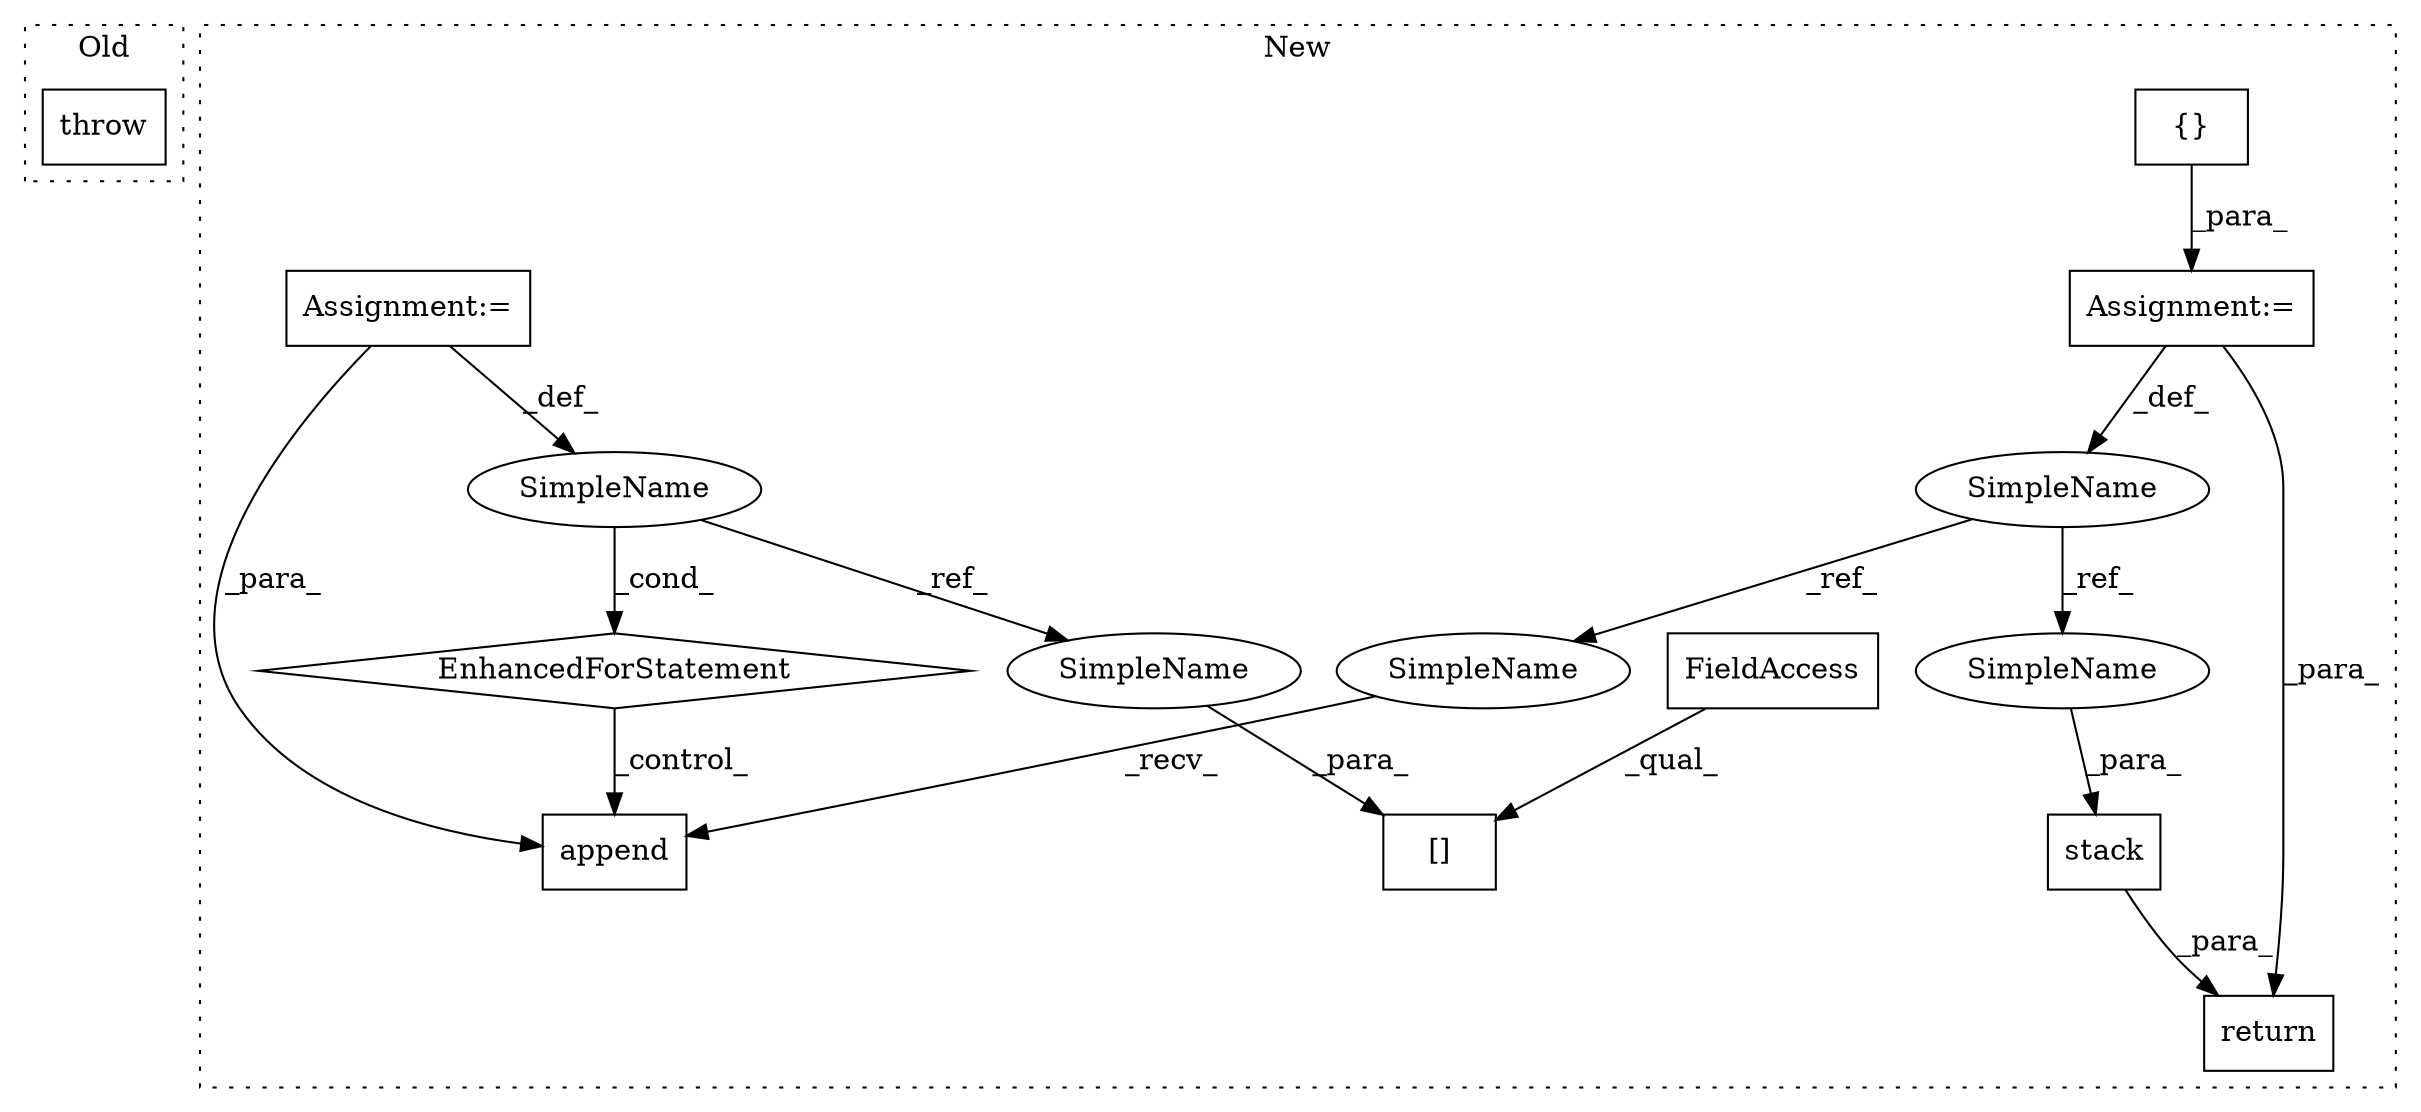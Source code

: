 digraph G {
subgraph cluster0 {
1 [label="throw" a="53" s="2996" l="6" shape="box"];
label = "Old";
style="dotted";
}
subgraph cluster1 {
2 [label="stack" a="32" s="3238,3254" l="6,1" shape="box"];
3 [label="return" a="41" s="3329" l="7" shape="box"];
4 [label="{}" a="4" s="3023" l="2" shape="box"];
5 [label="Assignment:=" a="7" s="3013" l="1" shape="box"];
6 [label="SimpleName" a="42" s="3006" l="7" shape="ellipse"];
7 [label="append" a="32" s="3202,3215" l="7,1" shape="box"];
8 [label="SimpleName" a="42" s="3088" l="4" shape="ellipse"];
9 [label="EnhancedForStatement" a="70" s="3031,3108" l="53,2" shape="diamond"];
10 [label="[]" a="2" s="3122,3140" l="14,1" shape="box"];
11 [label="FieldAccess" a="22" s="3122" l="13" shape="box"];
12 [label="Assignment:=" a="7" s="3031,3108" l="53,2" shape="box"];
13 [label="SimpleName" a="42" s="3136" l="4" shape="ellipse"];
14 [label="SimpleName" a="42" s="3194" l="7" shape="ellipse"];
15 [label="SimpleName" a="42" s="3244" l="7" shape="ellipse"];
label = "New";
style="dotted";
}
2 -> 3 [label="_para_"];
4 -> 5 [label="_para_"];
5 -> 3 [label="_para_"];
5 -> 6 [label="_def_"];
6 -> 15 [label="_ref_"];
6 -> 14 [label="_ref_"];
8 -> 13 [label="_ref_"];
8 -> 9 [label="_cond_"];
9 -> 7 [label="_control_"];
11 -> 10 [label="_qual_"];
12 -> 7 [label="_para_"];
12 -> 8 [label="_def_"];
13 -> 10 [label="_para_"];
14 -> 7 [label="_recv_"];
15 -> 2 [label="_para_"];
}